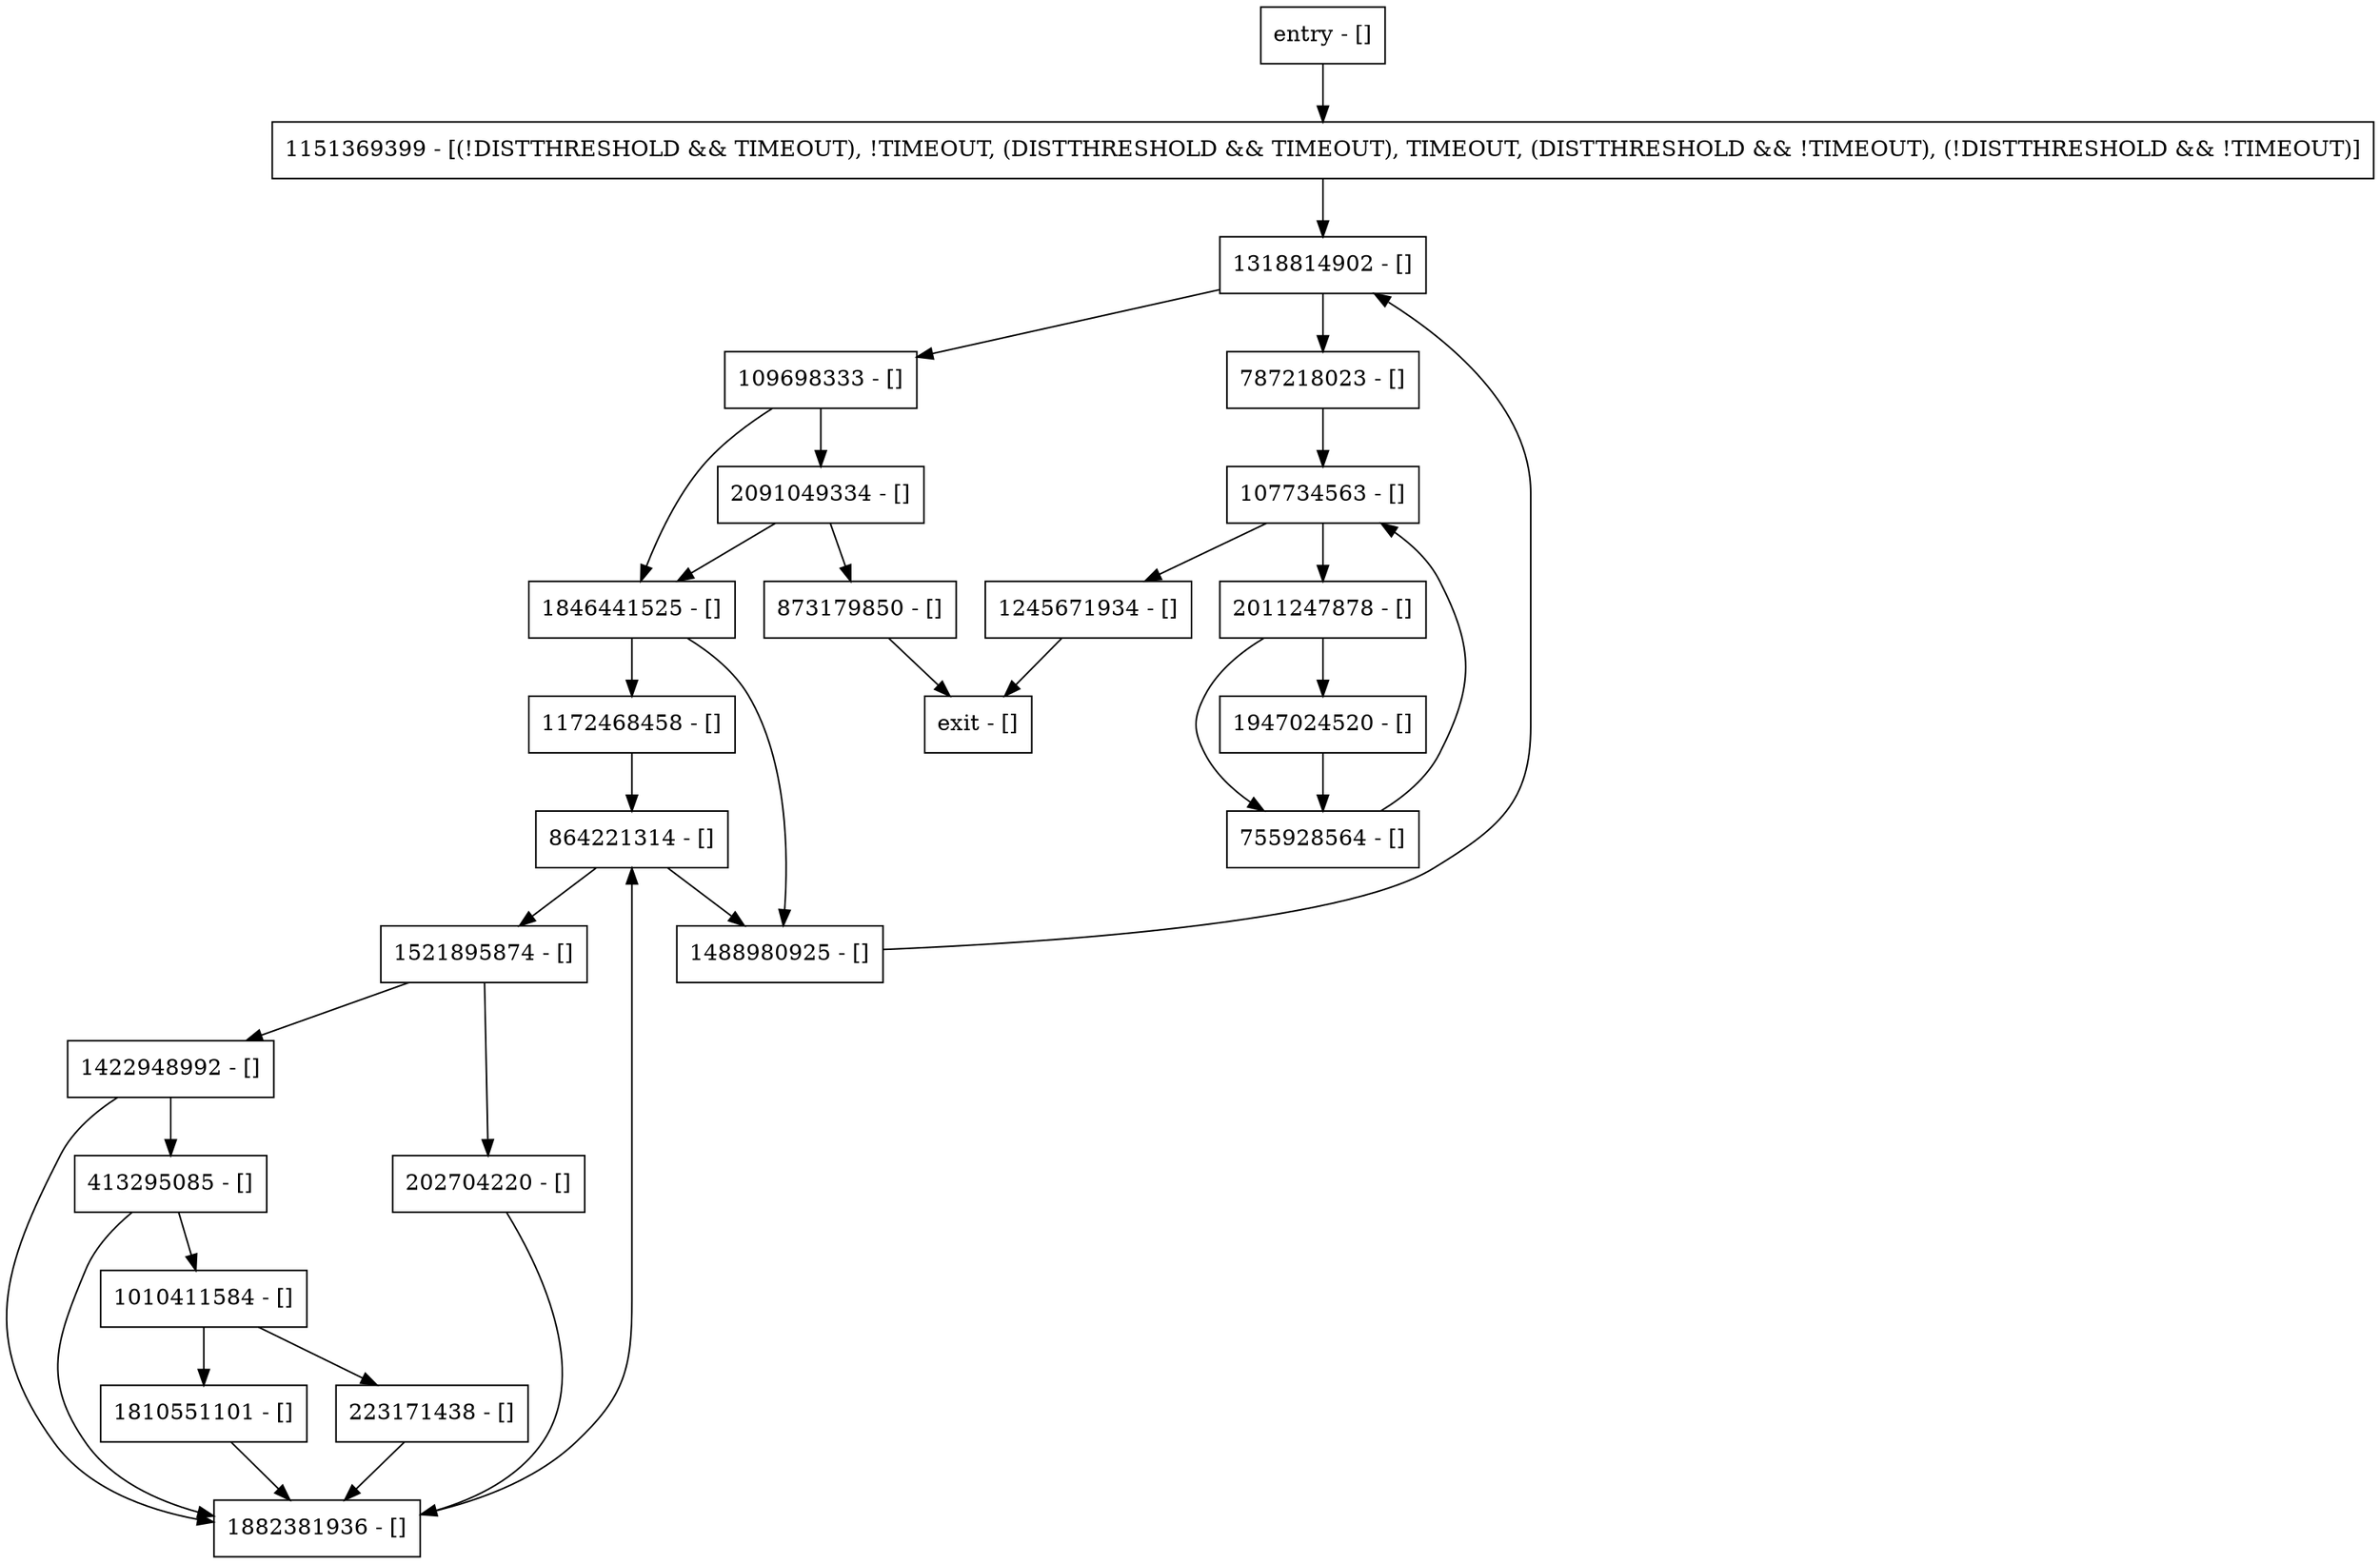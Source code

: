 digraph getMergedColors {
node [shape=record];
873179850 [label="873179850 - []"];
2011247878 [label="2011247878 - []"];
1318814902 [label="1318814902 - []"];
1488980925 [label="1488980925 - []"];
223171438 [label="223171438 - []"];
1172468458 [label="1172468458 - []"];
1846441525 [label="1846441525 - []"];
2091049334 [label="2091049334 - []"];
107734563 [label="107734563 - []"];
413295085 [label="413295085 - []"];
864221314 [label="864221314 - []"];
109698333 [label="109698333 - []"];
1882381936 [label="1882381936 - []"];
787218023 [label="787218023 - []"];
1151369399 [label="1151369399 - [(!DISTTHRESHOLD && TIMEOUT), !TIMEOUT, (DISTTHRESHOLD && TIMEOUT), TIMEOUT, (DISTTHRESHOLD && !TIMEOUT), (!DISTTHRESHOLD && !TIMEOUT)]"];
202704220 [label="202704220 - []"];
1947024520 [label="1947024520 - []"];
755928564 [label="755928564 - []"];
entry [label="entry - []"];
exit [label="exit - []"];
1521895874 [label="1521895874 - []"];
1010411584 [label="1010411584 - []"];
1810551101 [label="1810551101 - []"];
1422948992 [label="1422948992 - []"];
1245671934 [label="1245671934 - []"];
entry;
exit;
873179850 -> exit;
2011247878 -> 755928564;
2011247878 -> 1947024520;
1318814902 -> 109698333;
1318814902 -> 787218023;
1488980925 -> 1318814902;
223171438 -> 1882381936;
1172468458 -> 864221314;
1846441525 -> 1172468458;
1846441525 -> 1488980925;
2091049334 -> 873179850;
2091049334 -> 1846441525;
107734563 -> 2011247878;
107734563 -> 1245671934;
413295085 -> 1882381936;
413295085 -> 1010411584;
864221314 -> 1521895874;
864221314 -> 1488980925;
109698333 -> 1846441525;
109698333 -> 2091049334;
1882381936 -> 864221314;
787218023 -> 107734563;
1151369399 -> 1318814902;
202704220 -> 1882381936;
1947024520 -> 755928564;
755928564 -> 107734563;
entry -> 1151369399;
1521895874 -> 1422948992;
1521895874 -> 202704220;
1010411584 -> 223171438;
1010411584 -> 1810551101;
1810551101 -> 1882381936;
1422948992 -> 1882381936;
1422948992 -> 413295085;
1245671934 -> exit;
}
